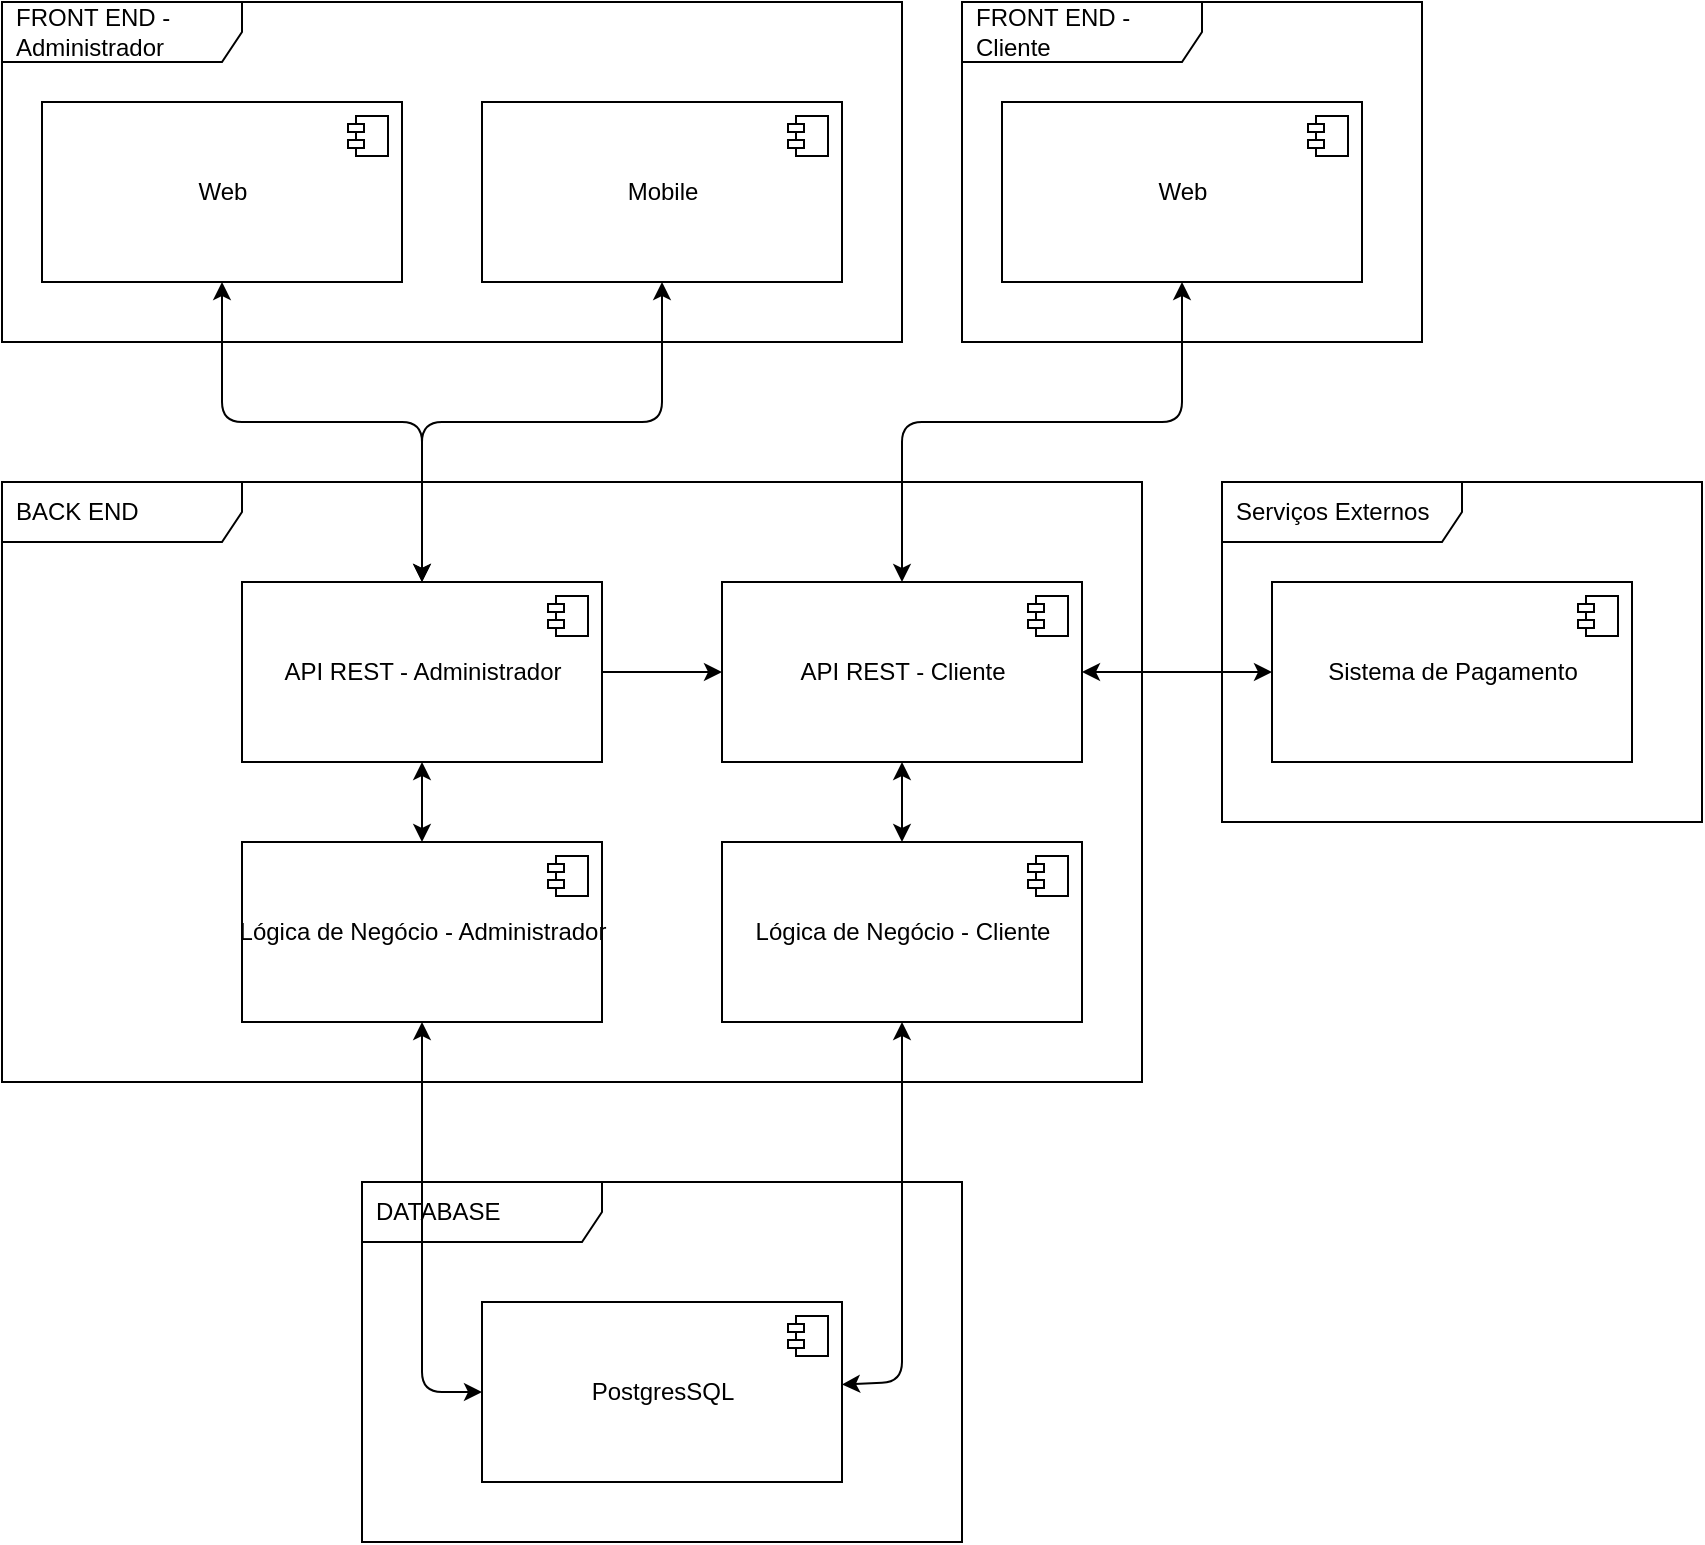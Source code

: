 <mxfile>
    <diagram id="9AB-VERIl1Hdu2XaA9gA" name="Page-1">
        <mxGraphModel dx="1832" dy="2031" grid="1" gridSize="10" guides="1" tooltips="1" connect="1" arrows="1" fold="1" page="1" pageScale="1" pageWidth="850" pageHeight="1100" math="0" shadow="0">
            <root>
                <mxCell id="0"/>
                <mxCell id="1" parent="0"/>
                <mxCell id="2" value="DATABASE" style="shape=umlFrame;whiteSpace=wrap;html=1;width=120;height=30;boundedLbl=1;verticalAlign=middle;align=left;spacingLeft=5;" parent="1" vertex="1">
                    <mxGeometry x="180" y="-510" width="300" height="180" as="geometry"/>
                </mxCell>
                <mxCell id="5" value="PostgresSQL" style="html=1;dropTarget=0;" parent="1" vertex="1">
                    <mxGeometry x="240" y="-450" width="180" height="90" as="geometry"/>
                </mxCell>
                <mxCell id="6" value="" style="shape=module;jettyWidth=8;jettyHeight=4;" parent="5" vertex="1">
                    <mxGeometry x="1" width="20" height="20" relative="1" as="geometry">
                        <mxPoint x="-27" y="7" as="offset"/>
                    </mxGeometry>
                </mxCell>
                <mxCell id="7" value="FRONT END - Administrador" style="shape=umlFrame;whiteSpace=wrap;html=1;width=120;height=30;boundedLbl=1;verticalAlign=middle;align=left;spacingLeft=5;" parent="1" vertex="1">
                    <mxGeometry y="-1100" width="450" height="170" as="geometry"/>
                </mxCell>
                <mxCell id="8" value="FRONT END - Cliente" style="shape=umlFrame;whiteSpace=wrap;html=1;width=120;height=30;boundedLbl=1;verticalAlign=middle;align=left;spacingLeft=5;" parent="1" vertex="1">
                    <mxGeometry x="480" y="-1100" width="230" height="170" as="geometry"/>
                </mxCell>
                <mxCell id="31" style="edgeStyle=none;html=1;entryX=0.5;entryY=0;entryDx=0;entryDy=0;startArrow=classic;startFill=1;" parent="1" source="9" target="22" edge="1">
                    <mxGeometry relative="1" as="geometry">
                        <Array as="points">
                            <mxPoint x="110" y="-890"/>
                            <mxPoint x="210" y="-890"/>
                        </Array>
                    </mxGeometry>
                </mxCell>
                <mxCell id="9" value="Web" style="html=1;dropTarget=0;" parent="1" vertex="1">
                    <mxGeometry x="20" y="-1050" width="180" height="90" as="geometry"/>
                </mxCell>
                <mxCell id="10" value="" style="shape=module;jettyWidth=8;jettyHeight=4;" parent="9" vertex="1">
                    <mxGeometry x="1" width="20" height="20" relative="1" as="geometry">
                        <mxPoint x="-27" y="7" as="offset"/>
                    </mxGeometry>
                </mxCell>
                <mxCell id="32" style="edgeStyle=none;html=1;entryX=0.5;entryY=0;entryDx=0;entryDy=0;startArrow=classic;startFill=1;" parent="1" source="11" target="22" edge="1">
                    <mxGeometry relative="1" as="geometry">
                        <Array as="points">
                            <mxPoint x="330" y="-890"/>
                            <mxPoint x="210" y="-890"/>
                        </Array>
                    </mxGeometry>
                </mxCell>
                <mxCell id="11" value="Mobile" style="html=1;dropTarget=0;" parent="1" vertex="1">
                    <mxGeometry x="240" y="-1050" width="180" height="90" as="geometry"/>
                </mxCell>
                <mxCell id="12" value="" style="shape=module;jettyWidth=8;jettyHeight=4;" parent="11" vertex="1">
                    <mxGeometry x="1" width="20" height="20" relative="1" as="geometry">
                        <mxPoint x="-27" y="7" as="offset"/>
                    </mxGeometry>
                </mxCell>
                <mxCell id="33" style="edgeStyle=none;html=1;entryX=0.5;entryY=0;entryDx=0;entryDy=0;startArrow=classic;startFill=1;" parent="1" source="13" target="26" edge="1">
                    <mxGeometry relative="1" as="geometry">
                        <Array as="points">
                            <mxPoint x="590" y="-890"/>
                            <mxPoint x="450" y="-890"/>
                        </Array>
                    </mxGeometry>
                </mxCell>
                <mxCell id="13" value="Web" style="html=1;dropTarget=0;" parent="1" vertex="1">
                    <mxGeometry x="500" y="-1050" width="180" height="90" as="geometry"/>
                </mxCell>
                <mxCell id="14" value="" style="shape=module;jettyWidth=8;jettyHeight=4;" parent="13" vertex="1">
                    <mxGeometry x="1" width="20" height="20" relative="1" as="geometry">
                        <mxPoint x="-27" y="7" as="offset"/>
                    </mxGeometry>
                </mxCell>
                <mxCell id="15" value="BACK END" style="shape=umlFrame;whiteSpace=wrap;html=1;width=120;height=30;boundedLbl=1;verticalAlign=middle;align=left;spacingLeft=5;" parent="1" vertex="1">
                    <mxGeometry y="-860" width="570" height="300" as="geometry"/>
                </mxCell>
                <mxCell id="48" style="edgeStyle=none;html=1;startArrow=classic;startFill=1;" edge="1" parent="1" source="16" target="5">
                    <mxGeometry relative="1" as="geometry">
                        <Array as="points">
                            <mxPoint x="210" y="-405"/>
                        </Array>
                    </mxGeometry>
                </mxCell>
                <mxCell id="16" value="Lógica de Negócio - Administrador" style="html=1;dropTarget=0;" parent="1" vertex="1">
                    <mxGeometry x="120" y="-680" width="180" height="90" as="geometry"/>
                </mxCell>
                <mxCell id="17" value="" style="shape=module;jettyWidth=8;jettyHeight=4;" parent="16" vertex="1">
                    <mxGeometry x="1" width="20" height="20" relative="1" as="geometry">
                        <mxPoint x="-27" y="7" as="offset"/>
                    </mxGeometry>
                </mxCell>
                <mxCell id="47" style="edgeStyle=none;html=1;startArrow=classic;startFill=1;" edge="1" parent="1" source="20" target="5">
                    <mxGeometry relative="1" as="geometry">
                        <Array as="points">
                            <mxPoint x="450" y="-410"/>
                        </Array>
                    </mxGeometry>
                </mxCell>
                <mxCell id="20" value="Lógica de Negócio - Cliente" style="html=1;dropTarget=0;" parent="1" vertex="1">
                    <mxGeometry x="360" y="-680" width="180" height="90" as="geometry"/>
                </mxCell>
                <mxCell id="21" value="" style="shape=module;jettyWidth=8;jettyHeight=4;" parent="20" vertex="1">
                    <mxGeometry x="1" width="20" height="20" relative="1" as="geometry">
                        <mxPoint x="-27" y="7" as="offset"/>
                    </mxGeometry>
                </mxCell>
                <mxCell id="35" style="edgeStyle=none;html=1;entryX=0.5;entryY=0;entryDx=0;entryDy=0;startArrow=classic;startFill=1;" parent="1" source="22" target="16" edge="1">
                    <mxGeometry relative="1" as="geometry"/>
                </mxCell>
                <mxCell id="36" style="edgeStyle=none;html=1;entryX=0;entryY=0.5;entryDx=0;entryDy=0;startArrow=none;startFill=0;" parent="1" source="22" target="26" edge="1">
                    <mxGeometry relative="1" as="geometry"/>
                </mxCell>
                <mxCell id="22" value="API REST - Administrador" style="html=1;dropTarget=0;" parent="1" vertex="1">
                    <mxGeometry x="120" y="-810" width="180" height="90" as="geometry"/>
                </mxCell>
                <mxCell id="23" value="" style="shape=module;jettyWidth=8;jettyHeight=4;" parent="22" vertex="1">
                    <mxGeometry x="1" width="20" height="20" relative="1" as="geometry">
                        <mxPoint x="-27" y="7" as="offset"/>
                    </mxGeometry>
                </mxCell>
                <mxCell id="34" style="edgeStyle=none;html=1;startArrow=classic;startFill=1;" parent="1" source="26" target="20" edge="1">
                    <mxGeometry relative="1" as="geometry"/>
                </mxCell>
                <mxCell id="45" style="edgeStyle=none;html=1;startArrow=classic;startFill=1;" edge="1" parent="1" source="26" target="29">
                    <mxGeometry relative="1" as="geometry"/>
                </mxCell>
                <mxCell id="26" value="API REST - Cliente" style="html=1;dropTarget=0;" parent="1" vertex="1">
                    <mxGeometry x="360" y="-810" width="180" height="90" as="geometry"/>
                </mxCell>
                <mxCell id="27" value="" style="shape=module;jettyWidth=8;jettyHeight=4;" parent="26" vertex="1">
                    <mxGeometry x="1" width="20" height="20" relative="1" as="geometry">
                        <mxPoint x="-27" y="7" as="offset"/>
                    </mxGeometry>
                </mxCell>
                <mxCell id="28" value="Serviços Externos" style="shape=umlFrame;whiteSpace=wrap;html=1;width=120;height=30;boundedLbl=1;verticalAlign=middle;align=left;spacingLeft=5;" parent="1" vertex="1">
                    <mxGeometry x="610" y="-860" width="240" height="170" as="geometry"/>
                </mxCell>
                <mxCell id="29" value="Sistema de Pagamento" style="html=1;dropTarget=0;" parent="1" vertex="1">
                    <mxGeometry x="635" y="-810" width="180" height="90" as="geometry"/>
                </mxCell>
                <mxCell id="30" value="" style="shape=module;jettyWidth=8;jettyHeight=4;" parent="29" vertex="1">
                    <mxGeometry x="1" width="20" height="20" relative="1" as="geometry">
                        <mxPoint x="-27" y="7" as="offset"/>
                    </mxGeometry>
                </mxCell>
            </root>
        </mxGraphModel>
    </diagram>
</mxfile>